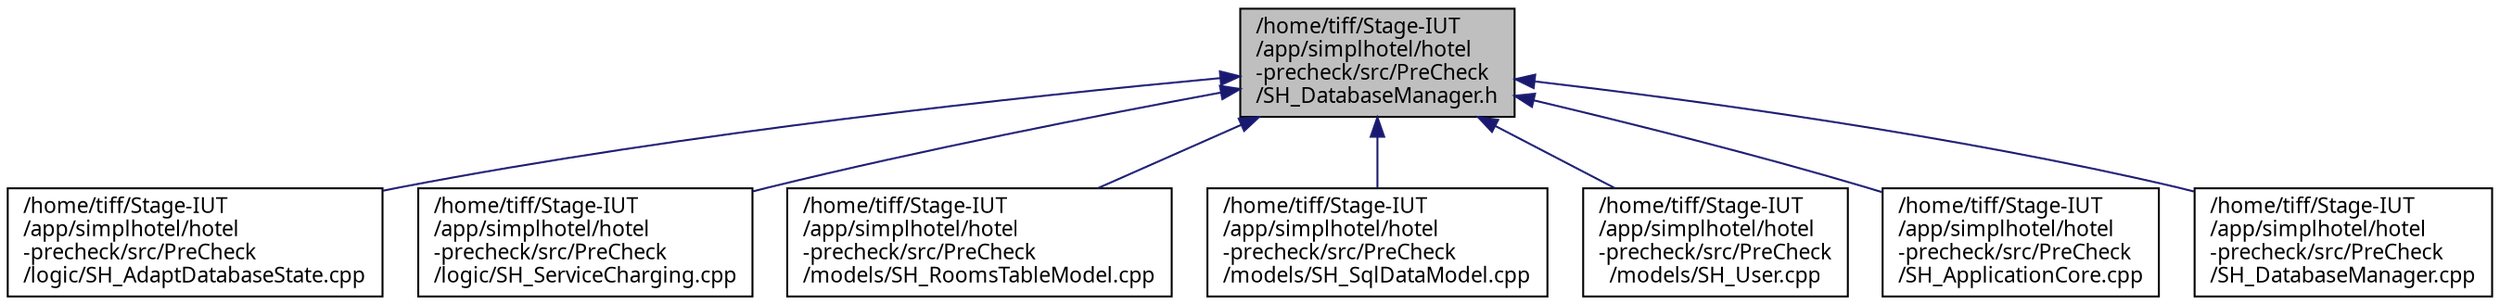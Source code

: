 digraph "/home/tiff/Stage-IUT/app/simplhotel/hotel-precheck/src/PreCheck/SH_DatabaseManager.h"
{
 // INTERACTIVE_SVG=YES
  bgcolor="transparent";
  edge [fontname="Verdana",fontsize="11",labelfontname="Verdana",labelfontsize="11"];
  node [fontname="Verdana",fontsize="11",shape=record];
  Node1 [label="/home/tiff/Stage-IUT\l/app/simplhotel/hotel\l-precheck/src/PreCheck\l/SH_DatabaseManager.h",height=0.2,width=0.4,color="black", fillcolor="grey75", style="filled" fontcolor="black"];
  Node1 -> Node2 [dir="back",color="midnightblue",fontsize="11",style="solid"];
  Node2 [label="/home/tiff/Stage-IUT\l/app/simplhotel/hotel\l-precheck/src/PreCheck\l/logic/SH_AdaptDatabaseState.cpp",height=0.2,width=0.4,color="black",URL="$SH__AdaptDatabaseState_8cpp.html"];
  Node1 -> Node3 [dir="back",color="midnightblue",fontsize="11",style="solid"];
  Node3 [label="/home/tiff/Stage-IUT\l/app/simplhotel/hotel\l-precheck/src/PreCheck\l/logic/SH_ServiceCharging.cpp",height=0.2,width=0.4,color="black",URL="$SH__ServiceCharging_8cpp.html"];
  Node1 -> Node4 [dir="back",color="midnightblue",fontsize="11",style="solid"];
  Node4 [label="/home/tiff/Stage-IUT\l/app/simplhotel/hotel\l-precheck/src/PreCheck\l/models/SH_RoomsTableModel.cpp",height=0.2,width=0.4,color="black",URL="$SH__RoomsTableModel_8cpp.html"];
  Node1 -> Node5 [dir="back",color="midnightblue",fontsize="11",style="solid"];
  Node5 [label="/home/tiff/Stage-IUT\l/app/simplhotel/hotel\l-precheck/src/PreCheck\l/models/SH_SqlDataModel.cpp",height=0.2,width=0.4,color="black",URL="$SH__SqlDataModel_8cpp.html"];
  Node1 -> Node6 [dir="back",color="midnightblue",fontsize="11",style="solid"];
  Node6 [label="/home/tiff/Stage-IUT\l/app/simplhotel/hotel\l-precheck/src/PreCheck\l/models/SH_User.cpp",height=0.2,width=0.4,color="black",URL="$SH__User_8cpp.html"];
  Node1 -> Node7 [dir="back",color="midnightblue",fontsize="11",style="solid"];
  Node7 [label="/home/tiff/Stage-IUT\l/app/simplhotel/hotel\l-precheck/src/PreCheck\l/SH_ApplicationCore.cpp",height=0.2,width=0.4,color="black",URL="$SH__ApplicationCore_8cpp.html"];
  Node1 -> Node8 [dir="back",color="midnightblue",fontsize="11",style="solid"];
  Node8 [label="/home/tiff/Stage-IUT\l/app/simplhotel/hotel\l-precheck/src/PreCheck\l/SH_DatabaseManager.cpp",height=0.2,width=0.4,color="black",URL="$SH__DatabaseManager_8cpp.html"];
}
